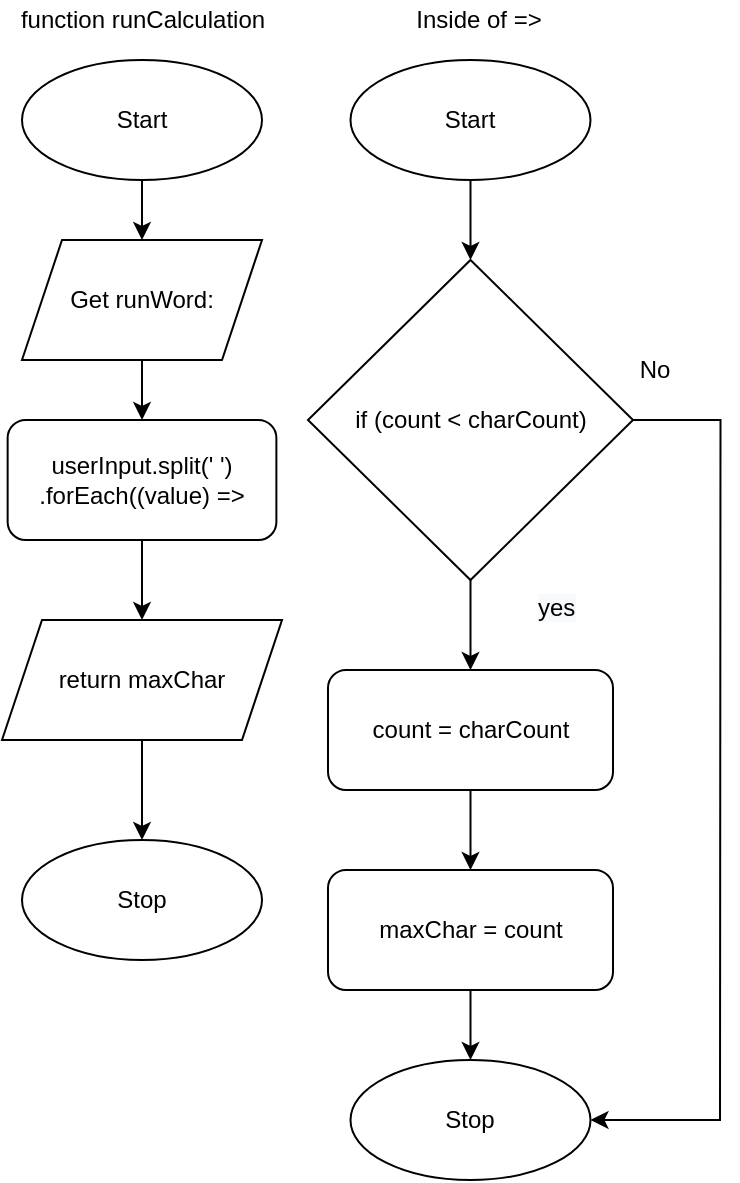 <mxfile>
    <diagram id="bVoswQC8T6PlKmy4Bn8u" name="Page-1">
        <mxGraphModel dx="1421" dy="569" grid="1" gridSize="10" guides="1" tooltips="1" connect="1" arrows="1" fold="1" page="1" pageScale="1" pageWidth="827" pageHeight="1169" math="0" shadow="0">
            <root>
                <mxCell id="0"/>
                <mxCell id="1" parent="0"/>
                <mxCell id="158" value="" style="edgeStyle=none;html=1;" parent="1" source="3" target="128" edge="1">
                    <mxGeometry relative="1" as="geometry"/>
                </mxCell>
                <mxCell id="3" value="Start" style="ellipse;whiteSpace=wrap;html=1;" parent="1" vertex="1">
                    <mxGeometry x="104.25" y="160" width="120" height="60" as="geometry"/>
                </mxCell>
                <mxCell id="4" value="Stop" style="ellipse;whiteSpace=wrap;html=1;" parent="1" vertex="1">
                    <mxGeometry x="104.25" y="660" width="120" height="60" as="geometry"/>
                </mxCell>
                <mxCell id="84" value="&lt;font style=&quot;font-size: 12px&quot;&gt;No&lt;/font&gt;" style="text;html=1;align=center;verticalAlign=middle;resizable=0;points=[];autosize=1;strokeColor=none;fillColor=none;fontSize=10;" parent="1" vertex="1">
                    <mxGeometry x="240.5" y="305" width="30" height="20" as="geometry"/>
                </mxCell>
                <mxCell id="130" style="edgeStyle=none;html=1;entryX=1;entryY=0.5;entryDx=0;entryDy=0;rounded=0;" parent="1" source="128" target="4" edge="1">
                    <mxGeometry relative="1" as="geometry">
                        <Array as="points">
                            <mxPoint x="289.25" y="340"/>
                            <mxPoint x="289" y="690"/>
                        </Array>
                        <mxPoint x="214.25" y="685" as="targetPoint"/>
                    </mxGeometry>
                </mxCell>
                <mxCell id="136" value="" style="edgeStyle=none;rounded=0;html=1;" parent="1" source="128" target="134" edge="1">
                    <mxGeometry relative="1" as="geometry"/>
                </mxCell>
                <mxCell id="128" value="if (count &amp;lt; charCount)" style="rhombus;whiteSpace=wrap;html=1;" parent="1" vertex="1">
                    <mxGeometry x="83" y="260" width="162.5" height="160" as="geometry"/>
                </mxCell>
                <mxCell id="133" value="&lt;span style=&quot;color: rgb(0 , 0 , 0) ; font-family: &amp;#34;helvetica&amp;#34; ; font-size: 12px ; font-style: normal ; font-weight: 400 ; letter-spacing: normal ; text-align: center ; text-indent: 0px ; text-transform: none ; word-spacing: 0px ; background-color: rgb(248 , 249 , 250) ; display: inline ; float: none&quot;&gt;yes&lt;/span&gt;" style="text;whiteSpace=wrap;html=1;" parent="1" vertex="1">
                    <mxGeometry x="195.5" y="420" width="40" height="30" as="geometry"/>
                </mxCell>
                <mxCell id="138" value="" style="edgeStyle=none;rounded=0;html=1;" parent="1" source="134" target="137" edge="1">
                    <mxGeometry relative="1" as="geometry"/>
                </mxCell>
                <mxCell id="134" value="count = charCount" style="rounded=1;whiteSpace=wrap;html=1;" parent="1" vertex="1">
                    <mxGeometry x="93" y="465" width="142.5" height="60" as="geometry"/>
                </mxCell>
                <mxCell id="165" style="edgeStyle=none;html=1;entryX=0.5;entryY=0;entryDx=0;entryDy=0;" parent="1" source="137" target="4" edge="1">
                    <mxGeometry relative="1" as="geometry"/>
                </mxCell>
                <mxCell id="137" value="maxChar = count" style="rounded=1;whiteSpace=wrap;html=1;" parent="1" vertex="1">
                    <mxGeometry x="93" y="565" width="142.5" height="60" as="geometry"/>
                </mxCell>
                <mxCell id="155" value="" style="edgeStyle=none;html=1;" parent="1" source="142" target="154" edge="1">
                    <mxGeometry relative="1" as="geometry"/>
                </mxCell>
                <mxCell id="142" value="Start" style="ellipse;whiteSpace=wrap;html=1;" parent="1" vertex="1">
                    <mxGeometry x="-60" y="160" width="120" height="60" as="geometry"/>
                </mxCell>
                <mxCell id="145" value="Stop" style="ellipse;whiteSpace=wrap;html=1;" parent="1" vertex="1">
                    <mxGeometry x="-60" y="550" width="120" height="60" as="geometry"/>
                </mxCell>
                <mxCell id="152" value="" style="edgeStyle=none;html=1;" parent="1" source="149" target="145" edge="1">
                    <mxGeometry relative="1" as="geometry"/>
                </mxCell>
                <mxCell id="149" value="return maxChar" style="shape=parallelogram;perimeter=parallelogramPerimeter;whiteSpace=wrap;html=1;fixedSize=1;" parent="1" vertex="1">
                    <mxGeometry x="-70" y="440" width="140" height="60" as="geometry"/>
                </mxCell>
                <mxCell id="160" value="" style="edgeStyle=none;html=1;" parent="1" source="154" target="159" edge="1">
                    <mxGeometry relative="1" as="geometry"/>
                </mxCell>
                <mxCell id="154" value="Get runWord:" style="shape=parallelogram;perimeter=parallelogramPerimeter;whiteSpace=wrap;html=1;fixedSize=1;" parent="1" vertex="1">
                    <mxGeometry x="-60" y="250" width="120" height="60" as="geometry"/>
                </mxCell>
                <mxCell id="161" value="" style="edgeStyle=none;html=1;" parent="1" source="159" target="149" edge="1">
                    <mxGeometry relative="1" as="geometry"/>
                </mxCell>
                <mxCell id="159" value="userInput.split(' ')&lt;br&gt;.forEach((value) =&amp;gt;" style="rounded=1;whiteSpace=wrap;html=1;" parent="1" vertex="1">
                    <mxGeometry x="-67.18" y="340" width="134.37" height="60" as="geometry"/>
                </mxCell>
                <mxCell id="162" value="function runCalculation" style="text;html=1;align=center;verticalAlign=middle;resizable=0;points=[];autosize=1;strokeColor=none;fillColor=none;" parent="1" vertex="1">
                    <mxGeometry x="-70" y="130" width="140" height="20" as="geometry"/>
                </mxCell>
                <mxCell id="163" value="Inside of =&amp;gt;" style="text;html=1;align=center;verticalAlign=middle;resizable=0;points=[];autosize=1;strokeColor=none;fillColor=none;" parent="1" vertex="1">
                    <mxGeometry x="128.25" y="130" width="80" height="20" as="geometry"/>
                </mxCell>
            </root>
        </mxGraphModel>
    </diagram>
</mxfile>